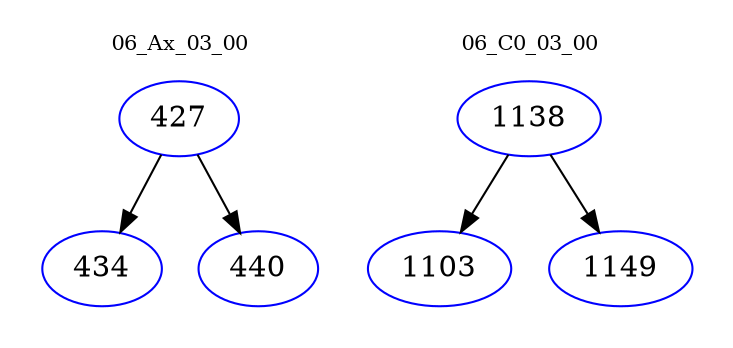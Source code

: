 digraph{
subgraph cluster_0 {
color = white
label = "06_Ax_03_00";
fontsize=10;
T0_427 [label="427", color="blue"]
T0_427 -> T0_434 [color="black"]
T0_434 [label="434", color="blue"]
T0_427 -> T0_440 [color="black"]
T0_440 [label="440", color="blue"]
}
subgraph cluster_1 {
color = white
label = "06_C0_03_00";
fontsize=10;
T1_1138 [label="1138", color="blue"]
T1_1138 -> T1_1103 [color="black"]
T1_1103 [label="1103", color="blue"]
T1_1138 -> T1_1149 [color="black"]
T1_1149 [label="1149", color="blue"]
}
}
